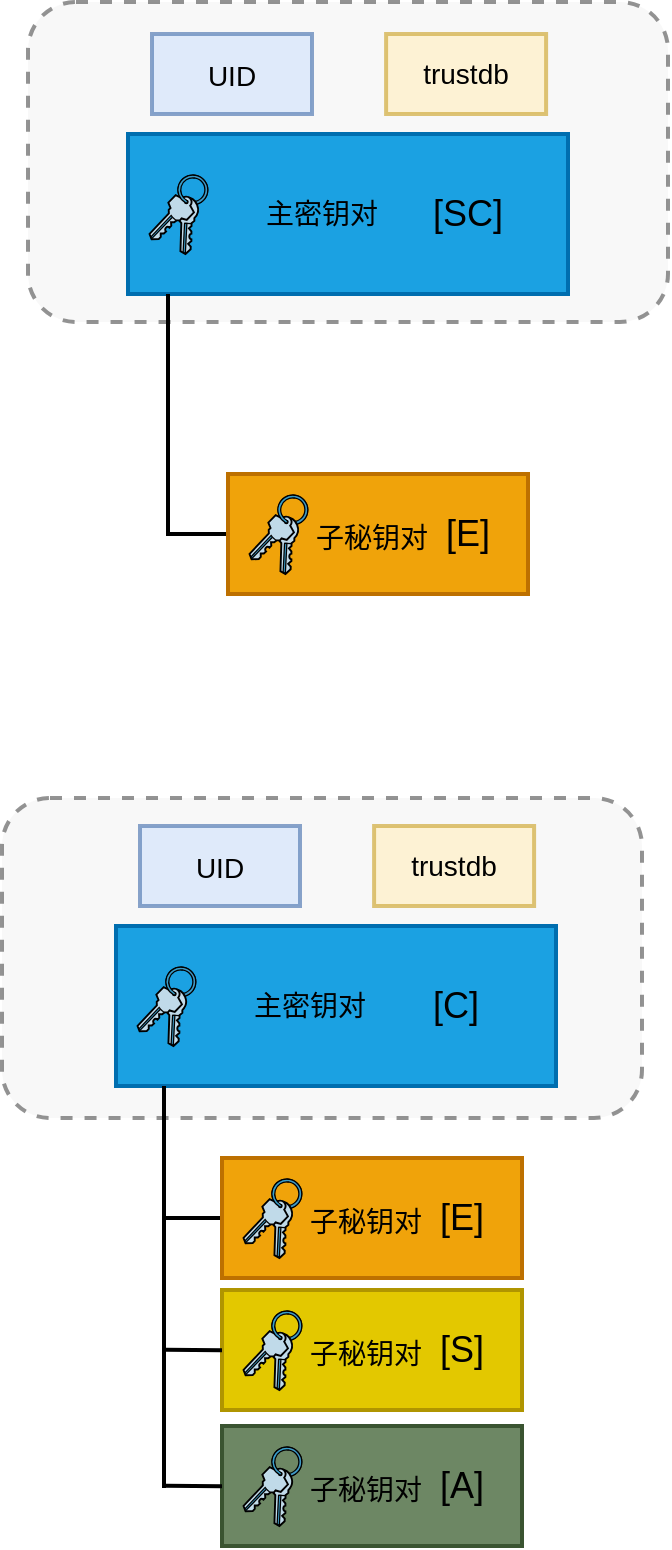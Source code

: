 <mxfile version="17.2.4" type="github">
  <diagram id="wDOJWa0sOfvWBEXJ46od" name="Page-1">
    <mxGraphModel dx="765" dy="477" grid="0" gridSize="10" guides="1" tooltips="1" connect="1" arrows="1" fold="1" page="1" pageScale="1" pageWidth="827" pageHeight="1169" math="0" shadow="0">
      <root>
        <mxCell id="0" />
        <mxCell id="1" parent="0" />
        <mxCell id="D6fSD7lAw2xx7pMjgfwH-24" value="" style="rounded=1;whiteSpace=wrap;html=1;fontSize=18;fontColor=#333333;fillColor=#f5f5f5;dashed=1;strokeWidth=2;opacity=70;strokeColor=#666666;" vertex="1" parent="1">
          <mxGeometry x="254" y="141" width="320" height="160" as="geometry" />
        </mxCell>
        <mxCell id="D6fSD7lAw2xx7pMjgfwH-38" value="" style="rounded=1;whiteSpace=wrap;html=1;fontSize=18;fontColor=#333333;fillColor=#f5f5f5;dashed=1;strokeWidth=2;opacity=70;strokeColor=#666666;" vertex="1" parent="1">
          <mxGeometry x="241" y="539" width="320" height="160" as="geometry" />
        </mxCell>
        <mxCell id="D6fSD7lAw2xx7pMjgfwH-1" value="" style="rounded=0;whiteSpace=wrap;html=1;strokeWidth=2;fillColor=#1ba1e2;fontColor=#ffffff;strokeColor=#006EAF;" vertex="1" parent="1">
          <mxGeometry x="304" y="207" width="220" height="80" as="geometry" />
        </mxCell>
        <mxCell id="D6fSD7lAw2xx7pMjgfwH-5" value="" style="rounded=0;orthogonalLoop=1;jettySize=auto;html=1;endArrow=none;endFill=0;exitX=0;exitY=0.5;exitDx=0;exitDy=0;strokeWidth=2;" edge="1" parent="1" source="D6fSD7lAw2xx7pMjgfwH-2">
          <mxGeometry relative="1" as="geometry">
            <mxPoint x="324" y="287" as="targetPoint" />
            <Array as="points">
              <mxPoint x="324" y="407" />
            </Array>
          </mxGeometry>
        </mxCell>
        <mxCell id="D6fSD7lAw2xx7pMjgfwH-6" value="" style="shape=mxgraph.cisco.misc.keys;html=1;pointerEvents=1;dashed=0;fillColor=#036897;strokeColor=#ffffff;strokeWidth=2;verticalLabelPosition=bottom;verticalAlign=top;align=center;outlineConnect=0;" vertex="1" parent="1">
          <mxGeometry x="314" y="227" width="29.9" height="40" as="geometry" />
        </mxCell>
        <mxCell id="D6fSD7lAw2xx7pMjgfwH-10" value="" style="group;fontColor=#080808;strokeWidth=2;fontSize=14;" vertex="1" connectable="0" parent="1">
          <mxGeometry x="354" y="377" width="154" height="60" as="geometry" />
        </mxCell>
        <mxCell id="D6fSD7lAw2xx7pMjgfwH-2" value="" style="rounded=0;whiteSpace=wrap;html=1;strokeWidth=2;fillColor=#f0a30a;fontColor=#000000;strokeColor=#BD7000;" vertex="1" parent="D6fSD7lAw2xx7pMjgfwH-10">
          <mxGeometry width="150" height="60" as="geometry" />
        </mxCell>
        <mxCell id="D6fSD7lAw2xx7pMjgfwH-7" value="" style="shape=mxgraph.cisco.misc.keys;html=1;pointerEvents=1;dashed=0;fillColor=#036897;strokeColor=#ffffff;strokeWidth=2;verticalLabelPosition=bottom;verticalAlign=top;align=center;outlineConnect=0;" vertex="1" parent="D6fSD7lAw2xx7pMjgfwH-10">
          <mxGeometry x="10" y="10" width="29.9" height="40" as="geometry" />
        </mxCell>
        <mxCell id="D6fSD7lAw2xx7pMjgfwH-12" value="子秘钥对" style="text;html=1;strokeColor=none;fillColor=none;align=center;verticalAlign=middle;whiteSpace=wrap;rounded=0;strokeWidth=2;fontSize=14;" vertex="1" parent="D6fSD7lAw2xx7pMjgfwH-10">
          <mxGeometry x="41.9" y="17" width="60" height="30" as="geometry" />
        </mxCell>
        <mxCell id="D6fSD7lAw2xx7pMjgfwH-23" value="[E]" style="text;html=1;align=center;verticalAlign=middle;whiteSpace=wrap;rounded=0;fontSize=18;strokeWidth=2;" vertex="1" parent="D6fSD7lAw2xx7pMjgfwH-10">
          <mxGeometry x="90" y="15" width="60" height="30" as="geometry" />
        </mxCell>
        <mxCell id="D6fSD7lAw2xx7pMjgfwH-11" value="主密钥对" style="text;html=1;strokeColor=none;fillColor=none;align=center;verticalAlign=middle;whiteSpace=wrap;rounded=0;strokeWidth=2;fontSize=14;" vertex="1" parent="1">
          <mxGeometry x="371" y="232" width="60" height="30" as="geometry" />
        </mxCell>
        <mxCell id="D6fSD7lAw2xx7pMjgfwH-21" value="[SC]" style="text;html=1;align=center;verticalAlign=middle;whiteSpace=wrap;rounded=0;fontSize=18;strokeWidth=2;" vertex="1" parent="1">
          <mxGeometry x="444" y="232" width="60" height="30" as="geometry" />
        </mxCell>
        <mxCell id="D6fSD7lAw2xx7pMjgfwH-25" value="&lt;font style=&quot;font-size: 14px&quot;&gt;UID&lt;/font&gt;" style="rounded=0;whiteSpace=wrap;html=1;fontSize=18;fillColor=#dae8fc;strokeWidth=2;opacity=80;strokeColor=#6c8ebf;" vertex="1" parent="1">
          <mxGeometry x="316" y="157" width="80" height="40" as="geometry" />
        </mxCell>
        <mxCell id="D6fSD7lAw2xx7pMjgfwH-26" value="trustdb" style="rounded=0;whiteSpace=wrap;html=1;fontSize=14;fillColor=#fff2cc;strokeWidth=2;opacity=80;strokeColor=#d6b656;" vertex="1" parent="1">
          <mxGeometry x="433.05" y="157" width="80" height="40" as="geometry" />
        </mxCell>
        <mxCell id="D6fSD7lAw2xx7pMjgfwH-28" value="" style="rounded=0;whiteSpace=wrap;html=1;strokeWidth=2;fillColor=#1ba1e2;strokeColor=#006EAF;fontColor=#ffffff;" vertex="1" parent="1">
          <mxGeometry x="298" y="603" width="220" height="80" as="geometry" />
        </mxCell>
        <mxCell id="D6fSD7lAw2xx7pMjgfwH-29" value="" style="rounded=0;orthogonalLoop=1;jettySize=auto;html=1;endArrow=none;endFill=0;exitX=0;exitY=0.5;exitDx=0;exitDy=0;strokeWidth=2;" edge="1" parent="1" source="D6fSD7lAw2xx7pMjgfwH-32">
          <mxGeometry relative="1" as="geometry">
            <mxPoint x="322" y="683" as="targetPoint" />
            <Array as="points">
              <mxPoint x="322" y="749" />
            </Array>
          </mxGeometry>
        </mxCell>
        <mxCell id="D6fSD7lAw2xx7pMjgfwH-30" value="" style="shape=mxgraph.cisco.misc.keys;html=1;pointerEvents=1;dashed=0;fillColor=#036897;strokeColor=#ffffff;strokeWidth=2;verticalLabelPosition=bottom;verticalAlign=top;align=center;outlineConnect=0;" vertex="1" parent="1">
          <mxGeometry x="308" y="623" width="29.9" height="40" as="geometry" />
        </mxCell>
        <mxCell id="D6fSD7lAw2xx7pMjgfwH-31" value="" style="group;fontColor=#080808;strokeWidth=2;fontSize=14;" vertex="1" connectable="0" parent="1">
          <mxGeometry x="351" y="719" width="154" height="60" as="geometry" />
        </mxCell>
        <mxCell id="D6fSD7lAw2xx7pMjgfwH-32" value="" style="rounded=0;whiteSpace=wrap;html=1;strokeWidth=2;fillColor=#f0a30a;fontColor=#000000;strokeColor=#BD7000;" vertex="1" parent="D6fSD7lAw2xx7pMjgfwH-31">
          <mxGeometry width="150" height="60" as="geometry" />
        </mxCell>
        <mxCell id="D6fSD7lAw2xx7pMjgfwH-33" value="" style="shape=mxgraph.cisco.misc.keys;html=1;pointerEvents=1;dashed=0;fillColor=#036897;strokeColor=#ffffff;strokeWidth=2;verticalLabelPosition=bottom;verticalAlign=top;align=center;outlineConnect=0;" vertex="1" parent="D6fSD7lAw2xx7pMjgfwH-31">
          <mxGeometry x="10" y="10" width="29.9" height="40" as="geometry" />
        </mxCell>
        <mxCell id="D6fSD7lAw2xx7pMjgfwH-34" value="子秘钥对" style="text;html=1;strokeColor=none;fillColor=none;align=center;verticalAlign=middle;whiteSpace=wrap;rounded=0;strokeWidth=2;fontSize=14;" vertex="1" parent="D6fSD7lAw2xx7pMjgfwH-31">
          <mxGeometry x="41.9" y="17" width="60" height="30" as="geometry" />
        </mxCell>
        <mxCell id="D6fSD7lAw2xx7pMjgfwH-35" value="[E]" style="text;html=1;align=center;verticalAlign=middle;whiteSpace=wrap;rounded=0;fontSize=18;strokeWidth=2;" vertex="1" parent="D6fSD7lAw2xx7pMjgfwH-31">
          <mxGeometry x="90" y="15" width="60" height="30" as="geometry" />
        </mxCell>
        <mxCell id="D6fSD7lAw2xx7pMjgfwH-36" value="主密钥对" style="text;html=1;strokeColor=none;fillColor=none;align=center;verticalAlign=middle;whiteSpace=wrap;rounded=0;strokeWidth=2;fontSize=14;" vertex="1" parent="1">
          <mxGeometry x="365" y="628" width="60" height="30" as="geometry" />
        </mxCell>
        <mxCell id="D6fSD7lAw2xx7pMjgfwH-37" value="[C]" style="text;html=1;align=center;verticalAlign=middle;whiteSpace=wrap;rounded=0;fontSize=18;strokeWidth=2;" vertex="1" parent="1">
          <mxGeometry x="438" y="628" width="60" height="30" as="geometry" />
        </mxCell>
        <mxCell id="D6fSD7lAw2xx7pMjgfwH-39" value="&lt;font style=&quot;font-size: 14px&quot;&gt;UID&lt;/font&gt;" style="rounded=0;whiteSpace=wrap;html=1;fontSize=18;fillColor=#dae8fc;strokeWidth=2;opacity=80;strokeColor=#6c8ebf;" vertex="1" parent="1">
          <mxGeometry x="310" y="553" width="80" height="40" as="geometry" />
        </mxCell>
        <mxCell id="D6fSD7lAw2xx7pMjgfwH-40" value="trustdb" style="rounded=0;whiteSpace=wrap;html=1;fontSize=14;fillColor=#fff2cc;strokeWidth=2;opacity=80;strokeColor=#d6b656;" vertex="1" parent="1">
          <mxGeometry x="427.05" y="553" width="80" height="40" as="geometry" />
        </mxCell>
        <mxCell id="D6fSD7lAw2xx7pMjgfwH-41" value="" style="group;fontColor=#080808;strokeWidth=2;fontSize=14;" vertex="1" connectable="0" parent="1">
          <mxGeometry x="351" y="785" width="154" height="60" as="geometry" />
        </mxCell>
        <mxCell id="D6fSD7lAw2xx7pMjgfwH-42" value="" style="rounded=0;whiteSpace=wrap;html=1;strokeWidth=2;fillColor=#e3c800;fontColor=#000000;strokeColor=#B09500;" vertex="1" parent="D6fSD7lAw2xx7pMjgfwH-41">
          <mxGeometry width="150" height="60" as="geometry" />
        </mxCell>
        <mxCell id="D6fSD7lAw2xx7pMjgfwH-43" value="" style="shape=mxgraph.cisco.misc.keys;html=1;pointerEvents=1;dashed=0;fillColor=#036897;strokeColor=#ffffff;strokeWidth=2;verticalLabelPosition=bottom;verticalAlign=top;align=center;outlineConnect=0;" vertex="1" parent="D6fSD7lAw2xx7pMjgfwH-41">
          <mxGeometry x="10" y="10" width="29.9" height="40" as="geometry" />
        </mxCell>
        <mxCell id="D6fSD7lAw2xx7pMjgfwH-44" value="子秘钥对" style="text;html=1;strokeColor=none;fillColor=none;align=center;verticalAlign=middle;whiteSpace=wrap;rounded=0;strokeWidth=2;fontSize=14;" vertex="1" parent="D6fSD7lAw2xx7pMjgfwH-41">
          <mxGeometry x="41.9" y="17" width="60" height="30" as="geometry" />
        </mxCell>
        <mxCell id="D6fSD7lAw2xx7pMjgfwH-45" value="[S]" style="text;html=1;align=center;verticalAlign=middle;whiteSpace=wrap;rounded=0;fontSize=18;strokeWidth=2;" vertex="1" parent="D6fSD7lAw2xx7pMjgfwH-41">
          <mxGeometry x="90" y="15" width="60" height="30" as="geometry" />
        </mxCell>
        <mxCell id="D6fSD7lAw2xx7pMjgfwH-46" value="" style="group;fontColor=#080808;strokeWidth=2;fontSize=14;" vertex="1" connectable="0" parent="1">
          <mxGeometry x="351" y="853" width="154" height="60" as="geometry" />
        </mxCell>
        <mxCell id="D6fSD7lAw2xx7pMjgfwH-47" value="" style="rounded=0;whiteSpace=wrap;html=1;strokeWidth=2;fillColor=#6d8764;fontColor=#ffffff;strokeColor=#3A5431;" vertex="1" parent="D6fSD7lAw2xx7pMjgfwH-46">
          <mxGeometry width="150" height="60" as="geometry" />
        </mxCell>
        <mxCell id="D6fSD7lAw2xx7pMjgfwH-48" value="" style="shape=mxgraph.cisco.misc.keys;html=1;pointerEvents=1;dashed=0;fillColor=#036897;strokeColor=#ffffff;strokeWidth=2;verticalLabelPosition=bottom;verticalAlign=top;align=center;outlineConnect=0;" vertex="1" parent="D6fSD7lAw2xx7pMjgfwH-46">
          <mxGeometry x="10" y="10" width="29.9" height="40" as="geometry" />
        </mxCell>
        <mxCell id="D6fSD7lAw2xx7pMjgfwH-49" value="子秘钥对" style="text;html=1;strokeColor=none;fillColor=none;align=center;verticalAlign=middle;whiteSpace=wrap;rounded=0;strokeWidth=2;fontSize=14;" vertex="1" parent="D6fSD7lAw2xx7pMjgfwH-46">
          <mxGeometry x="41.9" y="17" width="60" height="30" as="geometry" />
        </mxCell>
        <mxCell id="D6fSD7lAw2xx7pMjgfwH-50" value="[A]" style="text;html=1;align=center;verticalAlign=middle;whiteSpace=wrap;rounded=0;fontSize=18;strokeWidth=2;" vertex="1" parent="D6fSD7lAw2xx7pMjgfwH-46">
          <mxGeometry x="90" y="15" width="60" height="30" as="geometry" />
        </mxCell>
        <mxCell id="D6fSD7lAw2xx7pMjgfwH-56" value="" style="endArrow=none;html=1;rounded=0;fontSize=14;fontColor=#080808;strokeWidth=2;" edge="1" parent="1">
          <mxGeometry width="50" height="50" relative="1" as="geometry">
            <mxPoint x="322" y="884" as="sourcePoint" />
            <mxPoint x="322" y="749" as="targetPoint" />
          </mxGeometry>
        </mxCell>
        <mxCell id="D6fSD7lAw2xx7pMjgfwH-58" value="" style="endArrow=none;html=1;rounded=0;fontSize=14;fontColor=#080808;strokeWidth=2;entryX=-0.005;entryY=0.47;entryDx=0;entryDy=0;entryPerimeter=0;" edge="1" parent="1">
          <mxGeometry width="50" height="50" relative="1" as="geometry">
            <mxPoint x="322.75" y="882.9" as="sourcePoint" />
            <mxPoint x="351" y="883.1" as="targetPoint" />
          </mxGeometry>
        </mxCell>
        <mxCell id="D6fSD7lAw2xx7pMjgfwH-59" value="" style="endArrow=none;html=1;rounded=0;fontSize=14;fontColor=#080808;strokeWidth=2;entryX=-0.005;entryY=0.47;entryDx=0;entryDy=0;entryPerimeter=0;" edge="1" parent="1">
          <mxGeometry width="50" height="50" relative="1" as="geometry">
            <mxPoint x="322.75" y="814.9" as="sourcePoint" />
            <mxPoint x="351" y="815.1" as="targetPoint" />
          </mxGeometry>
        </mxCell>
      </root>
    </mxGraphModel>
  </diagram>
</mxfile>

